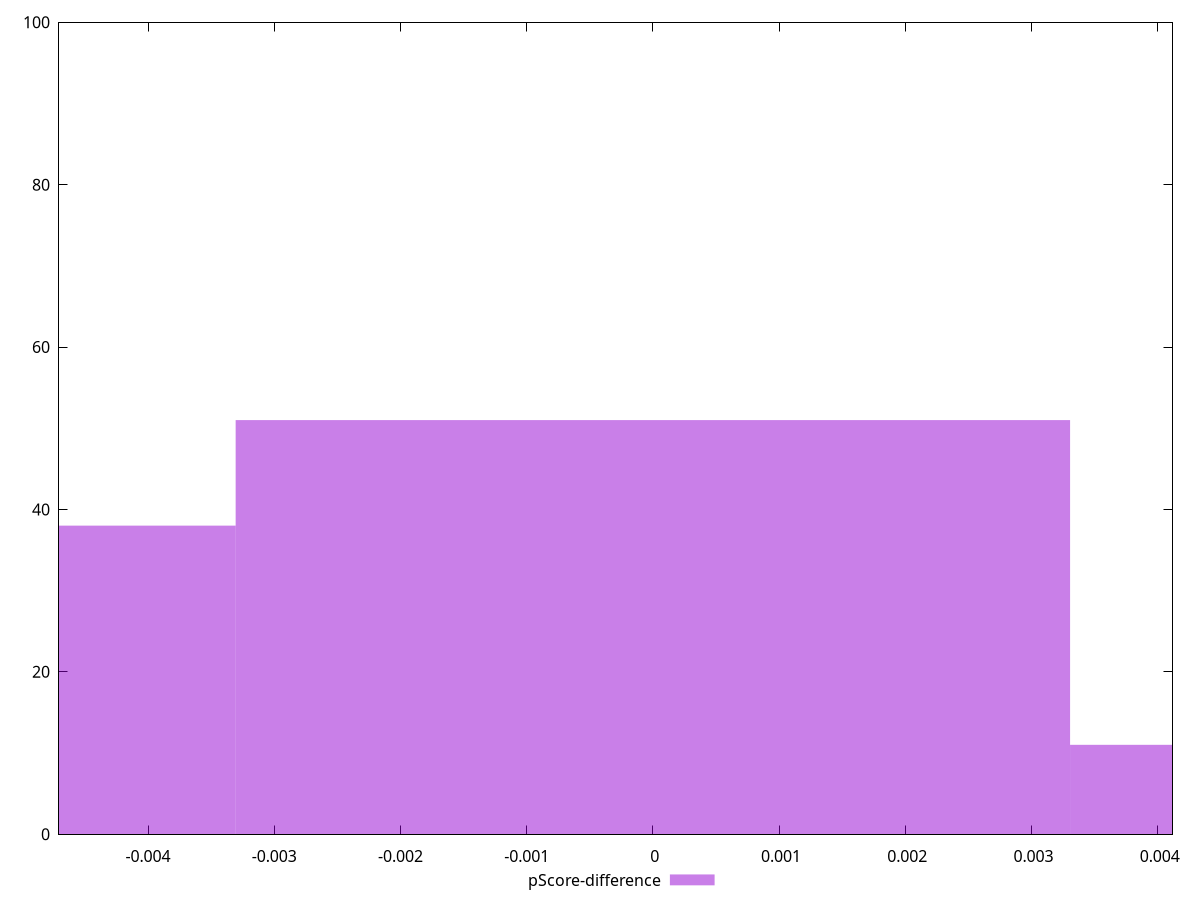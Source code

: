reset

$pScoreDifference <<EOF
0 51
-0.00661219014964036 38
0.00661219014964036 11
EOF

set key outside below
set boxwidth 0.00661219014964036
set xrange [-0.0047058823529412125:0.0041176470588235314]
set yrange [0:100]
set trange [0:100]
set style fill transparent solid 0.5 noborder
set terminal svg size 640, 490 enhanced background rgb 'white'
set output "reports/report_00027_2021-02-24T12-40-31.850Z/unused-javascript/samples/music/pScore-difference/histogram.svg"

plot $pScoreDifference title "pScore-difference" with boxes

reset
